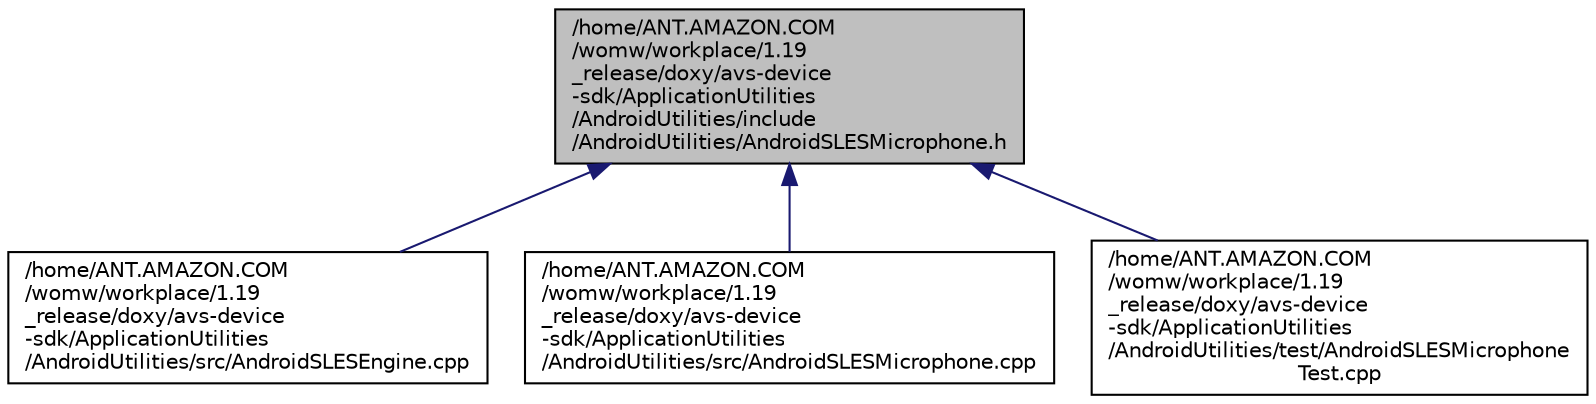 digraph "/home/ANT.AMAZON.COM/womw/workplace/1.19_release/doxy/avs-device-sdk/ApplicationUtilities/AndroidUtilities/include/AndroidUtilities/AndroidSLESMicrophone.h"
{
  edge [fontname="Helvetica",fontsize="10",labelfontname="Helvetica",labelfontsize="10"];
  node [fontname="Helvetica",fontsize="10",shape=record];
  Node40 [label="/home/ANT.AMAZON.COM\l/womw/workplace/1.19\l_release/doxy/avs-device\l-sdk/ApplicationUtilities\l/AndroidUtilities/include\l/AndroidUtilities/AndroidSLESMicrophone.h",height=0.2,width=0.4,color="black", fillcolor="grey75", style="filled", fontcolor="black"];
  Node40 -> Node41 [dir="back",color="midnightblue",fontsize="10",style="solid",fontname="Helvetica"];
  Node41 [label="/home/ANT.AMAZON.COM\l/womw/workplace/1.19\l_release/doxy/avs-device\l-sdk/ApplicationUtilities\l/AndroidUtilities/src/AndroidSLESEngine.cpp",height=0.2,width=0.4,color="black", fillcolor="white", style="filled",URL="$_android_s_l_e_s_engine_8cpp.html"];
  Node40 -> Node42 [dir="back",color="midnightblue",fontsize="10",style="solid",fontname="Helvetica"];
  Node42 [label="/home/ANT.AMAZON.COM\l/womw/workplace/1.19\l_release/doxy/avs-device\l-sdk/ApplicationUtilities\l/AndroidUtilities/src/AndroidSLESMicrophone.cpp",height=0.2,width=0.4,color="black", fillcolor="white", style="filled",URL="$_android_s_l_e_s_microphone_8cpp.html"];
  Node40 -> Node43 [dir="back",color="midnightblue",fontsize="10",style="solid",fontname="Helvetica"];
  Node43 [label="/home/ANT.AMAZON.COM\l/womw/workplace/1.19\l_release/doxy/avs-device\l-sdk/ApplicationUtilities\l/AndroidUtilities/test/AndroidSLESMicrophone\lTest.cpp",height=0.2,width=0.4,color="black", fillcolor="white", style="filled",URL="$_android_s_l_e_s_microphone_test_8cpp.html"];
}
